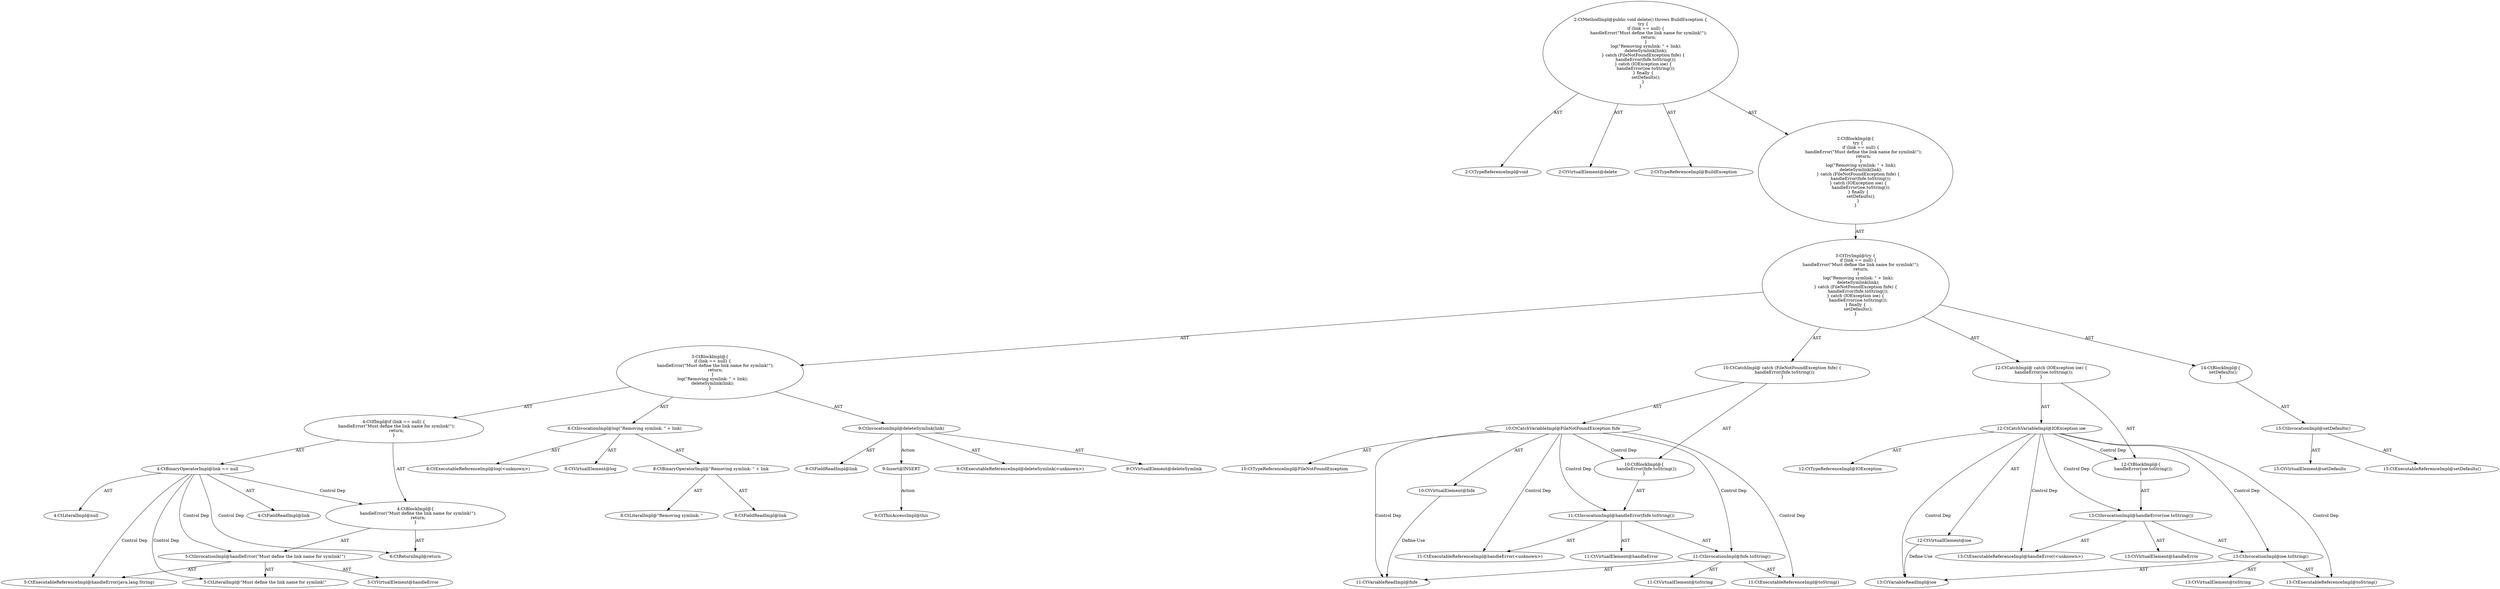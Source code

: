 digraph "delete#?" {
0 [label="2:CtTypeReferenceImpl@void" shape=ellipse]
1 [label="2:CtVirtualElement@delete" shape=ellipse]
2 [label="2:CtTypeReferenceImpl@BuildException" shape=ellipse]
3 [label="4:CtFieldReadImpl@link" shape=ellipse]
4 [label="4:CtLiteralImpl@null" shape=ellipse]
5 [label="4:CtBinaryOperatorImpl@link == null" shape=ellipse]
6 [label="5:CtExecutableReferenceImpl@handleError(java.lang.String)" shape=ellipse]
7 [label="5:CtVirtualElement@handleError" shape=ellipse]
8 [label="5:CtLiteralImpl@\"Must define the link name for symlink!\"" shape=ellipse]
9 [label="5:CtInvocationImpl@handleError(\"Must define the link name for symlink!\")" shape=ellipse]
10 [label="6:CtReturnImpl@return" shape=ellipse]
11 [label="4:CtBlockImpl@\{
    handleError(\"Must define the link name for symlink!\");
    return;
\}" shape=ellipse]
12 [label="4:CtIfImpl@if (link == null) \{
    handleError(\"Must define the link name for symlink!\");
    return;
\}" shape=ellipse]
13 [label="8:CtExecutableReferenceImpl@log(<unknown>)" shape=ellipse]
14 [label="8:CtVirtualElement@log" shape=ellipse]
15 [label="8:CtLiteralImpl@\"Removing symlink: \"" shape=ellipse]
16 [label="8:CtFieldReadImpl@link" shape=ellipse]
17 [label="8:CtBinaryOperatorImpl@\"Removing symlink: \" + link" shape=ellipse]
18 [label="8:CtInvocationImpl@log(\"Removing symlink: \" + link)" shape=ellipse]
19 [label="9:CtExecutableReferenceImpl@deleteSymlink(<unknown>)" shape=ellipse]
20 [label="9:CtVirtualElement@deleteSymlink" shape=ellipse]
21 [label="9:CtFieldReadImpl@link" shape=ellipse]
22 [label="9:CtInvocationImpl@deleteSymlink(link)" shape=ellipse]
23 [label="3:CtBlockImpl@\{
    if (link == null) \{
        handleError(\"Must define the link name for symlink!\");
        return;
    \}
    log(\"Removing symlink: \" + link);
    deleteSymlink(link);
\}" shape=ellipse]
24 [label="10:CtVirtualElement@fnfe" shape=ellipse]
25 [label="10:CtTypeReferenceImpl@FileNotFoundException" shape=ellipse]
26 [label="10:CtCatchVariableImpl@FileNotFoundException fnfe" shape=ellipse]
27 [label="11:CtExecutableReferenceImpl@handleError(<unknown>)" shape=ellipse]
28 [label="11:CtVirtualElement@handleError" shape=ellipse]
29 [label="11:CtExecutableReferenceImpl@toString()" shape=ellipse]
30 [label="11:CtVirtualElement@toString" shape=ellipse]
31 [label="11:CtVariableReadImpl@fnfe" shape=ellipse]
32 [label="11:CtInvocationImpl@fnfe.toString()" shape=ellipse]
33 [label="11:CtInvocationImpl@handleError(fnfe.toString())" shape=ellipse]
34 [label="10:CtBlockImpl@\{
    handleError(fnfe.toString());
\}" shape=ellipse]
35 [label="10:CtCatchImpl@ catch (FileNotFoundException fnfe) \{
    handleError(fnfe.toString());
\}" shape=ellipse]
36 [label="12:CtVirtualElement@ioe" shape=ellipse]
37 [label="12:CtTypeReferenceImpl@IOException" shape=ellipse]
38 [label="12:CtCatchVariableImpl@IOException ioe" shape=ellipse]
39 [label="13:CtExecutableReferenceImpl@handleError(<unknown>)" shape=ellipse]
40 [label="13:CtVirtualElement@handleError" shape=ellipse]
41 [label="13:CtExecutableReferenceImpl@toString()" shape=ellipse]
42 [label="13:CtVirtualElement@toString" shape=ellipse]
43 [label="13:CtVariableReadImpl@ioe" shape=ellipse]
44 [label="13:CtInvocationImpl@ioe.toString()" shape=ellipse]
45 [label="13:CtInvocationImpl@handleError(ioe.toString())" shape=ellipse]
46 [label="12:CtBlockImpl@\{
    handleError(ioe.toString());
\}" shape=ellipse]
47 [label="12:CtCatchImpl@ catch (IOException ioe) \{
    handleError(ioe.toString());
\}" shape=ellipse]
48 [label="15:CtExecutableReferenceImpl@setDefaults()" shape=ellipse]
49 [label="15:CtVirtualElement@setDefaults" shape=ellipse]
50 [label="15:CtInvocationImpl@setDefaults()" shape=ellipse]
51 [label="14:CtBlockImpl@\{
    setDefaults();
\}" shape=ellipse]
52 [label="3:CtTryImpl@try \{
    if (link == null) \{
        handleError(\"Must define the link name for symlink!\");
        return;
    \}
    log(\"Removing symlink: \" + link);
    deleteSymlink(link);
\} catch (FileNotFoundException fnfe) \{
    handleError(fnfe.toString());
\} catch (IOException ioe) \{
    handleError(ioe.toString());
\} finally \{
    setDefaults();
\}" shape=ellipse]
53 [label="2:CtBlockImpl@\{
    try \{
        if (link == null) \{
            handleError(\"Must define the link name for symlink!\");
            return;
        \}
        log(\"Removing symlink: \" + link);
        deleteSymlink(link);
    \} catch (FileNotFoundException fnfe) \{
        handleError(fnfe.toString());
    \} catch (IOException ioe) \{
        handleError(ioe.toString());
    \} finally \{
        setDefaults();
    \}
\}" shape=ellipse]
54 [label="2:CtMethodImpl@public void delete() throws BuildException \{
    try \{
        if (link == null) \{
            handleError(\"Must define the link name for symlink!\");
            return;
        \}
        log(\"Removing symlink: \" + link);
        deleteSymlink(link);
    \} catch (FileNotFoundException fnfe) \{
        handleError(fnfe.toString());
    \} catch (IOException ioe) \{
        handleError(ioe.toString());
    \} finally \{
        setDefaults();
    \}
\}" shape=ellipse]
55 [label="9:Insert@INSERT" shape=ellipse]
56 [label="9:CtThisAccessImpl@this" shape=ellipse]
5 -> 3 [label="AST"];
5 -> 4 [label="AST"];
5 -> 11 [label="Control Dep"];
5 -> 9 [label="Control Dep"];
5 -> 6 [label="Control Dep"];
5 -> 8 [label="Control Dep"];
5 -> 10 [label="Control Dep"];
9 -> 7 [label="AST"];
9 -> 6 [label="AST"];
9 -> 8 [label="AST"];
11 -> 9 [label="AST"];
11 -> 10 [label="AST"];
12 -> 5 [label="AST"];
12 -> 11 [label="AST"];
17 -> 15 [label="AST"];
17 -> 16 [label="AST"];
18 -> 14 [label="AST"];
18 -> 13 [label="AST"];
18 -> 17 [label="AST"];
22 -> 20 [label="AST"];
22 -> 19 [label="AST"];
22 -> 21 [label="AST"];
22 -> 55 [label="Action"];
23 -> 12 [label="AST"];
23 -> 18 [label="AST"];
23 -> 22 [label="AST"];
24 -> 31 [label="Define-Use"];
26 -> 24 [label="AST"];
26 -> 25 [label="AST"];
26 -> 34 [label="Control Dep"];
26 -> 33 [label="Control Dep"];
26 -> 27 [label="Control Dep"];
26 -> 32 [label="Control Dep"];
26 -> 29 [label="Control Dep"];
26 -> 31 [label="Control Dep"];
32 -> 30 [label="AST"];
32 -> 31 [label="AST"];
32 -> 29 [label="AST"];
33 -> 28 [label="AST"];
33 -> 27 [label="AST"];
33 -> 32 [label="AST"];
34 -> 33 [label="AST"];
35 -> 26 [label="AST"];
35 -> 34 [label="AST"];
36 -> 43 [label="Define-Use"];
38 -> 36 [label="AST"];
38 -> 37 [label="AST"];
38 -> 46 [label="Control Dep"];
38 -> 45 [label="Control Dep"];
38 -> 39 [label="Control Dep"];
38 -> 44 [label="Control Dep"];
38 -> 41 [label="Control Dep"];
38 -> 43 [label="Control Dep"];
44 -> 42 [label="AST"];
44 -> 43 [label="AST"];
44 -> 41 [label="AST"];
45 -> 40 [label="AST"];
45 -> 39 [label="AST"];
45 -> 44 [label="AST"];
46 -> 45 [label="AST"];
47 -> 38 [label="AST"];
47 -> 46 [label="AST"];
50 -> 49 [label="AST"];
50 -> 48 [label="AST"];
51 -> 50 [label="AST"];
52 -> 23 [label="AST"];
52 -> 35 [label="AST"];
52 -> 47 [label="AST"];
52 -> 51 [label="AST"];
53 -> 52 [label="AST"];
54 -> 1 [label="AST"];
54 -> 0 [label="AST"];
54 -> 2 [label="AST"];
54 -> 53 [label="AST"];
55 -> 56 [label="Action"];
}